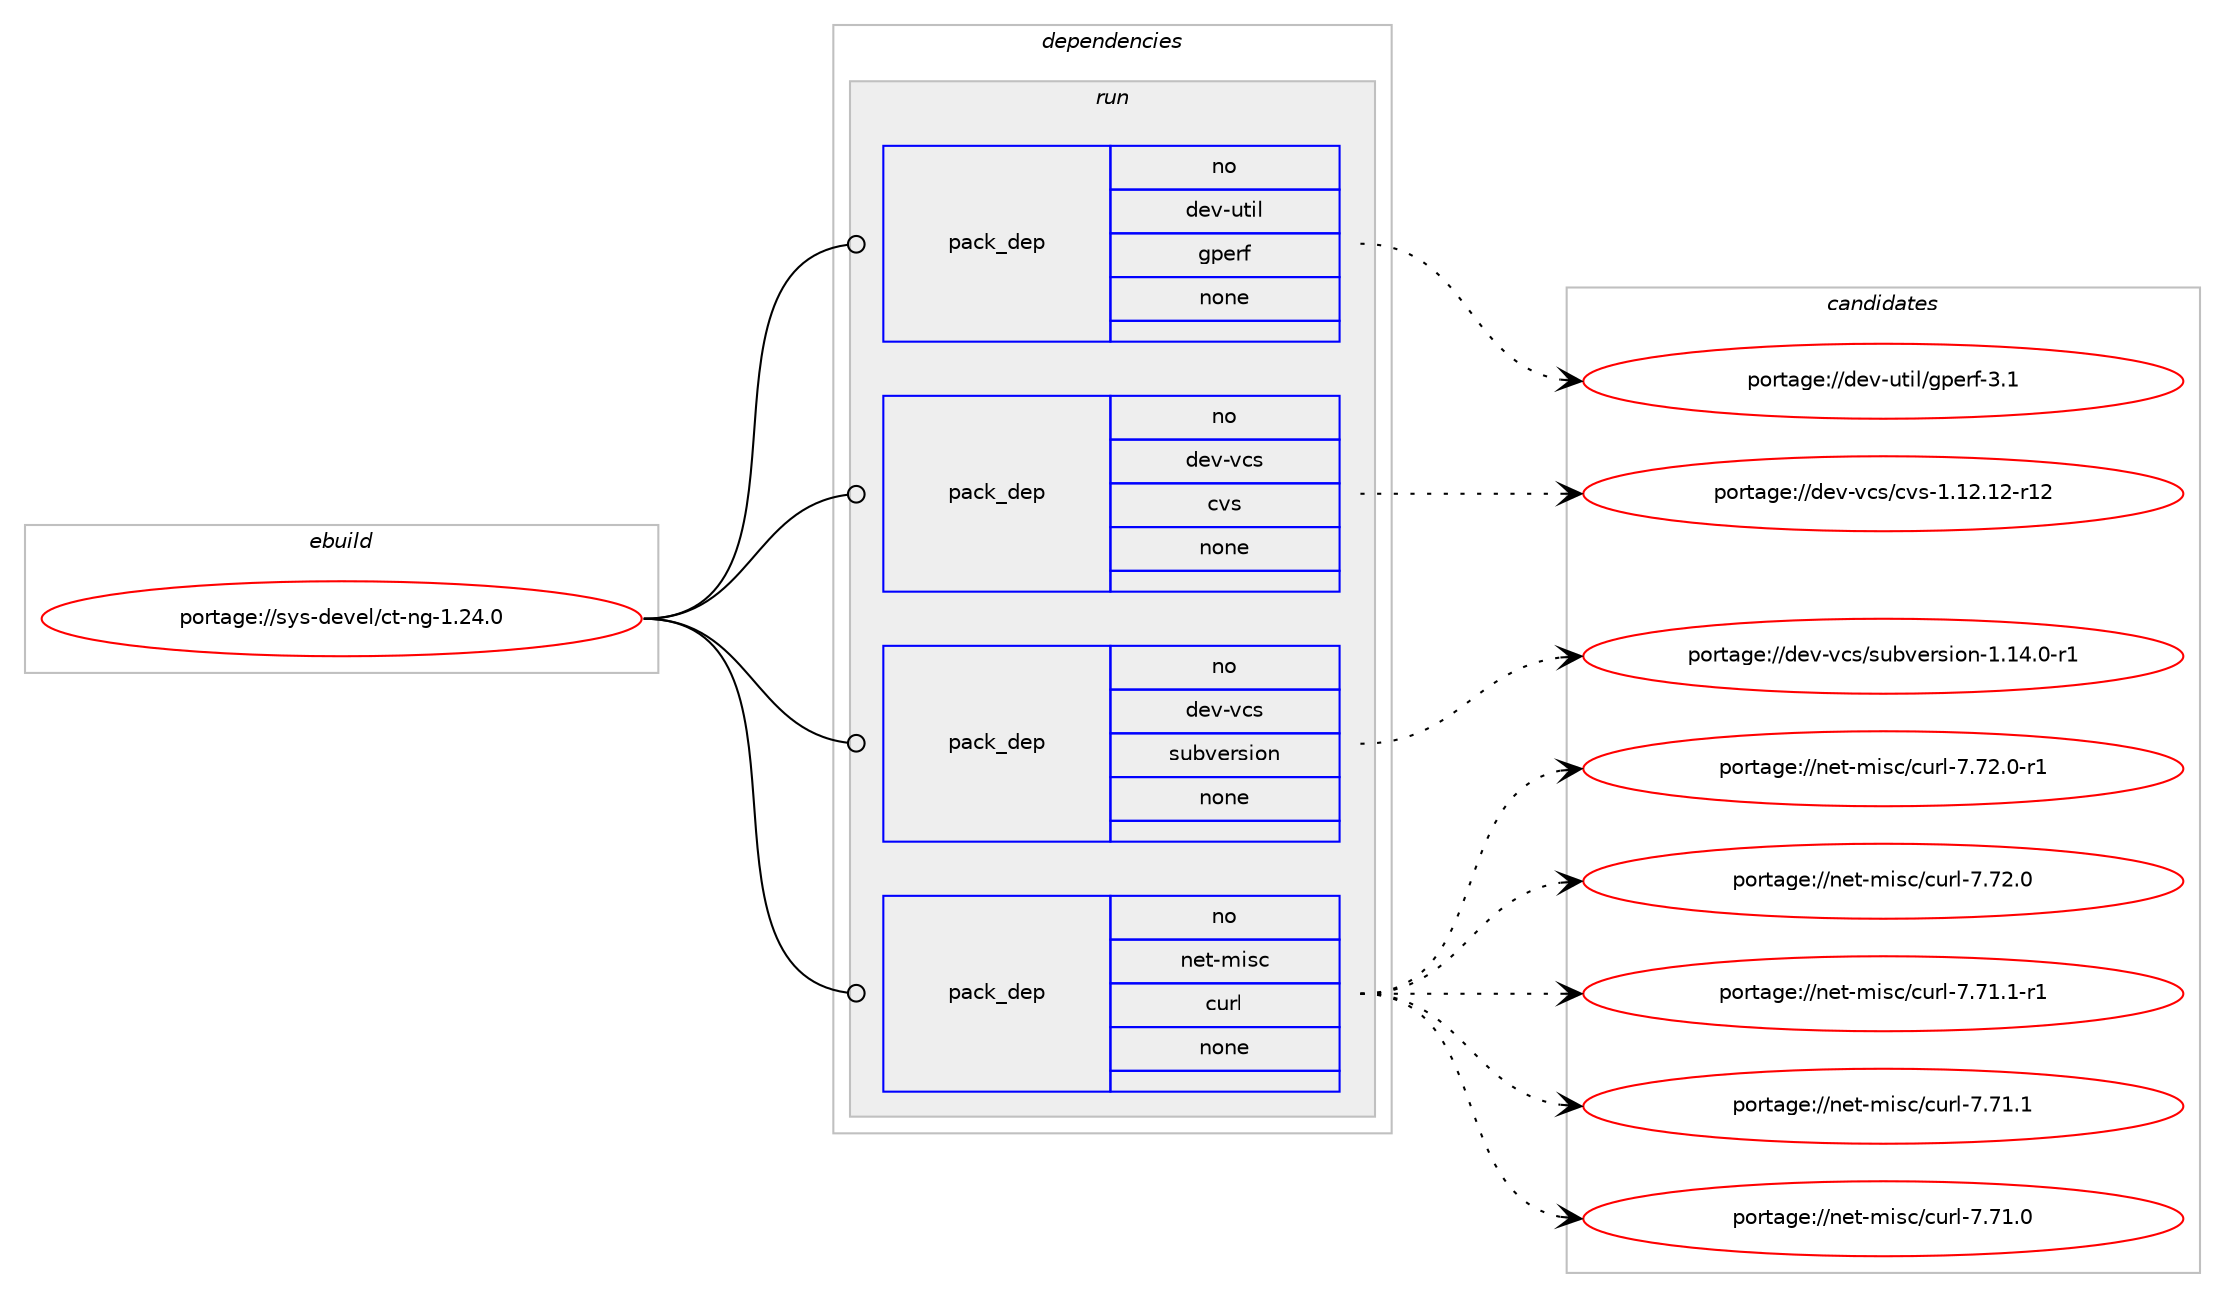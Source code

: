 digraph prolog {

# *************
# Graph options
# *************

newrank=true;
concentrate=true;
compound=true;
graph [rankdir=LR,fontname=Helvetica,fontsize=10,ranksep=1.5];#, ranksep=2.5, nodesep=0.2];
edge  [arrowhead=vee];
node  [fontname=Helvetica,fontsize=10];

# **********
# The ebuild
# **********

subgraph cluster_leftcol {
color=gray;
rank=same;
label=<<i>ebuild</i>>;
id [label="portage://sys-devel/ct-ng-1.24.0", color=red, width=4, href="../sys-devel/ct-ng-1.24.0.svg"];
}

# ****************
# The dependencies
# ****************

subgraph cluster_midcol {
color=gray;
label=<<i>dependencies</i>>;
subgraph cluster_compile {
fillcolor="#eeeeee";
style=filled;
label=<<i>compile</i>>;
}
subgraph cluster_compileandrun {
fillcolor="#eeeeee";
style=filled;
label=<<i>compile and run</i>>;
}
subgraph cluster_run {
fillcolor="#eeeeee";
style=filled;
label=<<i>run</i>>;
subgraph pack1554 {
dependency1726 [label=<<TABLE BORDER="0" CELLBORDER="1" CELLSPACING="0" CELLPADDING="4" WIDTH="220"><TR><TD ROWSPAN="6" CELLPADDING="30">pack_dep</TD></TR><TR><TD WIDTH="110">no</TD></TR><TR><TD>dev-util</TD></TR><TR><TD>gperf</TD></TR><TR><TD>none</TD></TR><TR><TD></TD></TR></TABLE>>, shape=none, color=blue];
}
id:e -> dependency1726:w [weight=20,style="solid",arrowhead="odot"];
subgraph pack1555 {
dependency1727 [label=<<TABLE BORDER="0" CELLBORDER="1" CELLSPACING="0" CELLPADDING="4" WIDTH="220"><TR><TD ROWSPAN="6" CELLPADDING="30">pack_dep</TD></TR><TR><TD WIDTH="110">no</TD></TR><TR><TD>dev-vcs</TD></TR><TR><TD>cvs</TD></TR><TR><TD>none</TD></TR><TR><TD></TD></TR></TABLE>>, shape=none, color=blue];
}
id:e -> dependency1727:w [weight=20,style="solid",arrowhead="odot"];
subgraph pack1556 {
dependency1728 [label=<<TABLE BORDER="0" CELLBORDER="1" CELLSPACING="0" CELLPADDING="4" WIDTH="220"><TR><TD ROWSPAN="6" CELLPADDING="30">pack_dep</TD></TR><TR><TD WIDTH="110">no</TD></TR><TR><TD>dev-vcs</TD></TR><TR><TD>subversion</TD></TR><TR><TD>none</TD></TR><TR><TD></TD></TR></TABLE>>, shape=none, color=blue];
}
id:e -> dependency1728:w [weight=20,style="solid",arrowhead="odot"];
subgraph pack1557 {
dependency1729 [label=<<TABLE BORDER="0" CELLBORDER="1" CELLSPACING="0" CELLPADDING="4" WIDTH="220"><TR><TD ROWSPAN="6" CELLPADDING="30">pack_dep</TD></TR><TR><TD WIDTH="110">no</TD></TR><TR><TD>net-misc</TD></TR><TR><TD>curl</TD></TR><TR><TD>none</TD></TR><TR><TD></TD></TR></TABLE>>, shape=none, color=blue];
}
id:e -> dependency1729:w [weight=20,style="solid",arrowhead="odot"];
}
}

# **************
# The candidates
# **************

subgraph cluster_choices {
rank=same;
color=gray;
label=<<i>candidates</i>>;

subgraph choice1554 {
color=black;
nodesep=1;
choice100101118451171161051084710311210111410245514649 [label="portage://dev-util/gperf-3.1", color=red, width=4,href="../dev-util/gperf-3.1.svg"];
dependency1726:e -> choice100101118451171161051084710311210111410245514649:w [style=dotted,weight="100"];
}
subgraph choice1555 {
color=black;
nodesep=1;
choice100101118451189911547991181154549464950464950451144950 [label="portage://dev-vcs/cvs-1.12.12-r12", color=red, width=4,href="../dev-vcs/cvs-1.12.12-r12.svg"];
dependency1727:e -> choice100101118451189911547991181154549464950464950451144950:w [style=dotted,weight="100"];
}
subgraph choice1556 {
color=black;
nodesep=1;
choice10010111845118991154711511798118101114115105111110454946495246484511449 [label="portage://dev-vcs/subversion-1.14.0-r1", color=red, width=4,href="../dev-vcs/subversion-1.14.0-r1.svg"];
dependency1728:e -> choice10010111845118991154711511798118101114115105111110454946495246484511449:w [style=dotted,weight="100"];
}
subgraph choice1557 {
color=black;
nodesep=1;
choice11010111645109105115994799117114108455546555046484511449 [label="portage://net-misc/curl-7.72.0-r1", color=red, width=4,href="../net-misc/curl-7.72.0-r1.svg"];
choice1101011164510910511599479911711410845554655504648 [label="portage://net-misc/curl-7.72.0", color=red, width=4,href="../net-misc/curl-7.72.0.svg"];
choice11010111645109105115994799117114108455546554946494511449 [label="portage://net-misc/curl-7.71.1-r1", color=red, width=4,href="../net-misc/curl-7.71.1-r1.svg"];
choice1101011164510910511599479911711410845554655494649 [label="portage://net-misc/curl-7.71.1", color=red, width=4,href="../net-misc/curl-7.71.1.svg"];
choice1101011164510910511599479911711410845554655494648 [label="portage://net-misc/curl-7.71.0", color=red, width=4,href="../net-misc/curl-7.71.0.svg"];
dependency1729:e -> choice11010111645109105115994799117114108455546555046484511449:w [style=dotted,weight="100"];
dependency1729:e -> choice1101011164510910511599479911711410845554655504648:w [style=dotted,weight="100"];
dependency1729:e -> choice11010111645109105115994799117114108455546554946494511449:w [style=dotted,weight="100"];
dependency1729:e -> choice1101011164510910511599479911711410845554655494649:w [style=dotted,weight="100"];
dependency1729:e -> choice1101011164510910511599479911711410845554655494648:w [style=dotted,weight="100"];
}
}

}
